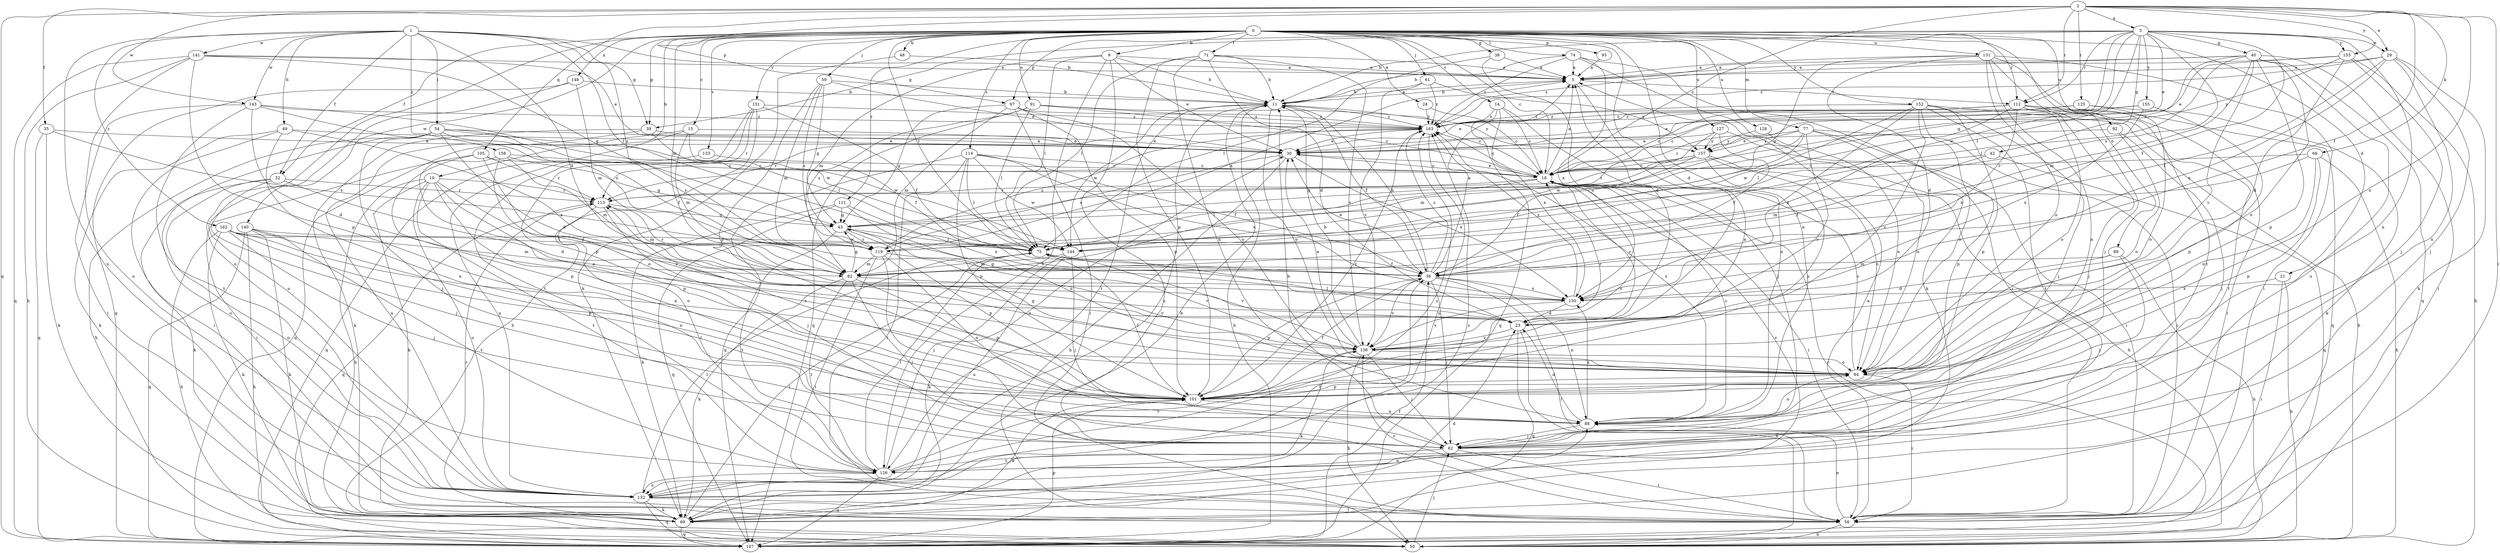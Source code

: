 strict digraph  {
0;
1;
2;
3;
5;
9;
10;
11;
14;
15;
18;
21;
23;
24;
29;
30;
32;
35;
36;
38;
39;
40;
42;
43;
48;
49;
50;
54;
56;
59;
61;
62;
66;
69;
71;
74;
75;
77;
82;
88;
89;
91;
92;
94;
95;
97;
101;
105;
107;
111;
112;
113;
114;
119;
125;
126;
127;
128;
131;
132;
133;
138;
140;
141;
143;
144;
148;
150;
151;
152;
153;
155;
157;
158;
162;
163;
0 -> 9  [label=b];
0 -> 10  [label=b];
0 -> 14  [label=c];
0 -> 15  [label=c];
0 -> 18  [label=c];
0 -> 21  [label=d];
0 -> 23  [label=d];
0 -> 24  [label=e];
0 -> 32  [label=f];
0 -> 38  [label=g];
0 -> 39  [label=g];
0 -> 48  [label=h];
0 -> 59  [label=j];
0 -> 61  [label=j];
0 -> 71  [label=l];
0 -> 74  [label=l];
0 -> 75  [label=l];
0 -> 77  [label=m];
0 -> 82  [label=m];
0 -> 88  [label=n];
0 -> 89  [label=o];
0 -> 91  [label=o];
0 -> 92  [label=o];
0 -> 95  [label=p];
0 -> 111  [label=r];
0 -> 112  [label=r];
0 -> 114  [label=s];
0 -> 127  [label=u];
0 -> 128  [label=u];
0 -> 131  [label=u];
0 -> 132  [label=u];
0 -> 133  [label=v];
0 -> 140  [label=w];
0 -> 148  [label=x];
0 -> 151  [label=y];
0 -> 152  [label=y];
1 -> 11  [label=b];
1 -> 32  [label=f];
1 -> 39  [label=g];
1 -> 49  [label=h];
1 -> 54  [label=i];
1 -> 75  [label=l];
1 -> 119  [label=s];
1 -> 132  [label=u];
1 -> 141  [label=w];
1 -> 143  [label=w];
1 -> 150  [label=x];
1 -> 158  [label=z];
1 -> 162  [label=z];
2 -> 3  [label=a];
2 -> 18  [label=c];
2 -> 29  [label=e];
2 -> 35  [label=f];
2 -> 36  [label=f];
2 -> 56  [label=i];
2 -> 66  [label=k];
2 -> 94  [label=o];
2 -> 97  [label=p];
2 -> 105  [label=q];
2 -> 107  [label=q];
2 -> 112  [label=r];
2 -> 125  [label=t];
2 -> 143  [label=w];
2 -> 153  [label=y];
3 -> 11  [label=b];
3 -> 29  [label=e];
3 -> 30  [label=e];
3 -> 36  [label=f];
3 -> 39  [label=g];
3 -> 40  [label=g];
3 -> 42  [label=g];
3 -> 43  [label=g];
3 -> 75  [label=l];
3 -> 88  [label=n];
3 -> 97  [label=p];
3 -> 112  [label=r];
3 -> 119  [label=s];
3 -> 144  [label=w];
3 -> 153  [label=y];
3 -> 155  [label=y];
5 -> 11  [label=b];
5 -> 88  [label=n];
5 -> 112  [label=r];
9 -> 5  [label=a];
9 -> 11  [label=b];
9 -> 30  [label=e];
9 -> 56  [label=i];
9 -> 75  [label=l];
9 -> 82  [label=m];
9 -> 126  [label=t];
10 -> 50  [label=h];
10 -> 69  [label=k];
10 -> 88  [label=n];
10 -> 101  [label=p];
10 -> 113  [label=r];
10 -> 126  [label=t];
10 -> 132  [label=u];
10 -> 138  [label=v];
11 -> 5  [label=a];
11 -> 18  [label=c];
11 -> 36  [label=f];
11 -> 94  [label=o];
11 -> 126  [label=t];
11 -> 132  [label=u];
11 -> 144  [label=w];
11 -> 163  [label=z];
14 -> 18  [label=c];
14 -> 62  [label=j];
14 -> 107  [label=q];
14 -> 150  [label=x];
14 -> 163  [label=z];
15 -> 30  [label=e];
15 -> 36  [label=f];
15 -> 82  [label=m];
15 -> 107  [label=q];
15 -> 132  [label=u];
18 -> 5  [label=a];
18 -> 30  [label=e];
18 -> 56  [label=i];
18 -> 75  [label=l];
18 -> 113  [label=r];
18 -> 163  [label=z];
21 -> 50  [label=h];
21 -> 56  [label=i];
21 -> 150  [label=x];
23 -> 18  [label=c];
23 -> 50  [label=h];
23 -> 75  [label=l];
23 -> 107  [label=q];
23 -> 138  [label=v];
24 -> 18  [label=c];
24 -> 163  [label=z];
29 -> 5  [label=a];
29 -> 36  [label=f];
29 -> 62  [label=j];
29 -> 69  [label=k];
29 -> 88  [label=n];
29 -> 150  [label=x];
29 -> 163  [label=z];
30 -> 18  [label=c];
30 -> 50  [label=h];
30 -> 119  [label=s];
30 -> 150  [label=x];
32 -> 23  [label=d];
32 -> 62  [label=j];
32 -> 69  [label=k];
32 -> 113  [label=r];
32 -> 132  [label=u];
35 -> 30  [label=e];
35 -> 69  [label=k];
35 -> 107  [label=q];
35 -> 119  [label=s];
36 -> 5  [label=a];
36 -> 11  [label=b];
36 -> 30  [label=e];
36 -> 56  [label=i];
36 -> 62  [label=j];
36 -> 88  [label=n];
36 -> 101  [label=p];
36 -> 138  [label=v];
36 -> 150  [label=x];
36 -> 163  [label=z];
38 -> 5  [label=a];
38 -> 23  [label=d];
38 -> 75  [label=l];
39 -> 30  [label=e];
39 -> 69  [label=k];
39 -> 75  [label=l];
39 -> 132  [label=u];
40 -> 5  [label=a];
40 -> 18  [label=c];
40 -> 56  [label=i];
40 -> 75  [label=l];
40 -> 82  [label=m];
40 -> 94  [label=o];
40 -> 101  [label=p];
40 -> 107  [label=q];
40 -> 132  [label=u];
40 -> 138  [label=v];
40 -> 163  [label=z];
42 -> 18  [label=c];
42 -> 36  [label=f];
42 -> 107  [label=q];
43 -> 75  [label=l];
43 -> 101  [label=p];
43 -> 119  [label=s];
43 -> 126  [label=t];
48 -> 5  [label=a];
48 -> 69  [label=k];
49 -> 30  [label=e];
49 -> 56  [label=i];
49 -> 69  [label=k];
49 -> 88  [label=n];
49 -> 150  [label=x];
50 -> 62  [label=j];
54 -> 23  [label=d];
54 -> 30  [label=e];
54 -> 36  [label=f];
54 -> 50  [label=h];
54 -> 62  [label=j];
54 -> 119  [label=s];
54 -> 132  [label=u];
54 -> 144  [label=w];
56 -> 5  [label=a];
56 -> 50  [label=h];
56 -> 88  [label=n];
56 -> 138  [label=v];
59 -> 11  [label=b];
59 -> 30  [label=e];
59 -> 43  [label=g];
59 -> 82  [label=m];
59 -> 101  [label=p];
59 -> 119  [label=s];
61 -> 11  [label=b];
61 -> 138  [label=v];
61 -> 157  [label=y];
61 -> 163  [label=z];
62 -> 11  [label=b];
62 -> 56  [label=i];
62 -> 126  [label=t];
66 -> 18  [label=c];
66 -> 50  [label=h];
66 -> 82  [label=m];
66 -> 94  [label=o];
66 -> 101  [label=p];
69 -> 11  [label=b];
69 -> 23  [label=d];
69 -> 75  [label=l];
69 -> 107  [label=q];
69 -> 113  [label=r];
69 -> 163  [label=z];
71 -> 5  [label=a];
71 -> 11  [label=b];
71 -> 23  [label=d];
71 -> 75  [label=l];
71 -> 88  [label=n];
71 -> 101  [label=p];
71 -> 138  [label=v];
74 -> 5  [label=a];
74 -> 11  [label=b];
74 -> 56  [label=i];
74 -> 69  [label=k];
74 -> 150  [label=x];
74 -> 163  [label=z];
75 -> 36  [label=f];
75 -> 138  [label=v];
77 -> 18  [label=c];
77 -> 56  [label=i];
77 -> 94  [label=o];
77 -> 101  [label=p];
77 -> 119  [label=s];
77 -> 138  [label=v];
77 -> 144  [label=w];
77 -> 157  [label=y];
82 -> 43  [label=g];
82 -> 62  [label=j];
82 -> 69  [label=k];
82 -> 101  [label=p];
82 -> 113  [label=r];
82 -> 126  [label=t];
82 -> 138  [label=v];
88 -> 18  [label=c];
88 -> 23  [label=d];
88 -> 62  [label=j];
88 -> 94  [label=o];
88 -> 150  [label=x];
88 -> 163  [label=z];
89 -> 23  [label=d];
89 -> 50  [label=h];
89 -> 62  [label=j];
89 -> 82  [label=m];
91 -> 18  [label=c];
91 -> 75  [label=l];
91 -> 107  [label=q];
91 -> 119  [label=s];
91 -> 157  [label=y];
91 -> 163  [label=z];
92 -> 30  [label=e];
92 -> 62  [label=j];
92 -> 94  [label=o];
94 -> 18  [label=c];
94 -> 43  [label=g];
94 -> 56  [label=i];
94 -> 101  [label=p];
95 -> 5  [label=a];
97 -> 43  [label=g];
97 -> 56  [label=i];
97 -> 82  [label=m];
97 -> 94  [label=o];
97 -> 101  [label=p];
97 -> 163  [label=z];
101 -> 5  [label=a];
101 -> 18  [label=c];
101 -> 36  [label=f];
101 -> 69  [label=k];
101 -> 75  [label=l];
101 -> 88  [label=n];
101 -> 113  [label=r];
101 -> 163  [label=z];
105 -> 18  [label=c];
105 -> 56  [label=i];
105 -> 94  [label=o];
105 -> 101  [label=p];
105 -> 113  [label=r];
107 -> 11  [label=b];
107 -> 18  [label=c];
107 -> 36  [label=f];
107 -> 101  [label=p];
111 -> 43  [label=g];
111 -> 69  [label=k];
111 -> 94  [label=o];
111 -> 107  [label=q];
111 -> 150  [label=x];
112 -> 18  [label=c];
112 -> 30  [label=e];
112 -> 56  [label=i];
112 -> 62  [label=j];
112 -> 75  [label=l];
112 -> 94  [label=o];
112 -> 107  [label=q];
112 -> 126  [label=t];
112 -> 150  [label=x];
112 -> 163  [label=z];
113 -> 43  [label=g];
113 -> 62  [label=j];
113 -> 82  [label=m];
113 -> 107  [label=q];
113 -> 126  [label=t];
114 -> 18  [label=c];
114 -> 36  [label=f];
114 -> 56  [label=i];
114 -> 75  [label=l];
114 -> 101  [label=p];
114 -> 107  [label=q];
114 -> 144  [label=w];
114 -> 150  [label=x];
119 -> 5  [label=a];
119 -> 56  [label=i];
119 -> 62  [label=j];
119 -> 82  [label=m];
119 -> 88  [label=n];
119 -> 138  [label=v];
119 -> 163  [label=z];
125 -> 18  [label=c];
125 -> 69  [label=k];
125 -> 94  [label=o];
125 -> 163  [label=z];
126 -> 30  [label=e];
126 -> 75  [label=l];
126 -> 107  [label=q];
126 -> 132  [label=u];
126 -> 138  [label=v];
126 -> 163  [label=z];
127 -> 30  [label=e];
127 -> 36  [label=f];
127 -> 56  [label=i];
127 -> 82  [label=m];
127 -> 157  [label=y];
128 -> 94  [label=o];
128 -> 157  [label=y];
131 -> 5  [label=a];
131 -> 23  [label=d];
131 -> 43  [label=g];
131 -> 56  [label=i];
131 -> 62  [label=j];
131 -> 88  [label=n];
131 -> 94  [label=o];
131 -> 126  [label=t];
132 -> 18  [label=c];
132 -> 36  [label=f];
132 -> 56  [label=i];
132 -> 69  [label=k];
132 -> 75  [label=l];
132 -> 88  [label=n];
132 -> 107  [label=q];
133 -> 18  [label=c];
133 -> 107  [label=q];
138 -> 11  [label=b];
138 -> 18  [label=c];
138 -> 30  [label=e];
138 -> 50  [label=h];
138 -> 62  [label=j];
138 -> 69  [label=k];
138 -> 94  [label=o];
140 -> 50  [label=h];
140 -> 69  [label=k];
140 -> 88  [label=n];
140 -> 107  [label=q];
140 -> 126  [label=t];
140 -> 144  [label=w];
141 -> 5  [label=a];
141 -> 30  [label=e];
141 -> 43  [label=g];
141 -> 50  [label=h];
141 -> 101  [label=p];
141 -> 107  [label=q];
141 -> 132  [label=u];
143 -> 23  [label=d];
143 -> 56  [label=i];
143 -> 119  [label=s];
143 -> 126  [label=t];
143 -> 144  [label=w];
143 -> 163  [label=z];
144 -> 62  [label=j];
144 -> 69  [label=k];
144 -> 82  [label=m];
144 -> 132  [label=u];
148 -> 11  [label=b];
148 -> 82  [label=m];
148 -> 107  [label=q];
148 -> 132  [label=u];
150 -> 23  [label=d];
150 -> 43  [label=g];
150 -> 138  [label=v];
150 -> 163  [label=z];
151 -> 36  [label=f];
151 -> 50  [label=h];
151 -> 101  [label=p];
151 -> 113  [label=r];
151 -> 126  [label=t];
151 -> 163  [label=z];
152 -> 50  [label=h];
152 -> 62  [label=j];
152 -> 94  [label=o];
152 -> 101  [label=p];
152 -> 126  [label=t];
152 -> 138  [label=v];
152 -> 144  [label=w];
152 -> 150  [label=x];
152 -> 163  [label=z];
153 -> 5  [label=a];
153 -> 23  [label=d];
153 -> 30  [label=e];
153 -> 50  [label=h];
153 -> 62  [label=j];
153 -> 157  [label=y];
155 -> 30  [label=e];
155 -> 101  [label=p];
155 -> 150  [label=x];
155 -> 163  [label=z];
157 -> 18  [label=c];
157 -> 36  [label=f];
157 -> 43  [label=g];
157 -> 50  [label=h];
157 -> 94  [label=o];
157 -> 101  [label=p];
157 -> 113  [label=r];
158 -> 18  [label=c];
158 -> 23  [label=d];
158 -> 43  [label=g];
158 -> 82  [label=m];
158 -> 94  [label=o];
162 -> 50  [label=h];
162 -> 62  [label=j];
162 -> 69  [label=k];
162 -> 75  [label=l];
162 -> 82  [label=m];
162 -> 94  [label=o];
162 -> 101  [label=p];
163 -> 30  [label=e];
163 -> 113  [label=r];
163 -> 132  [label=u];
}
